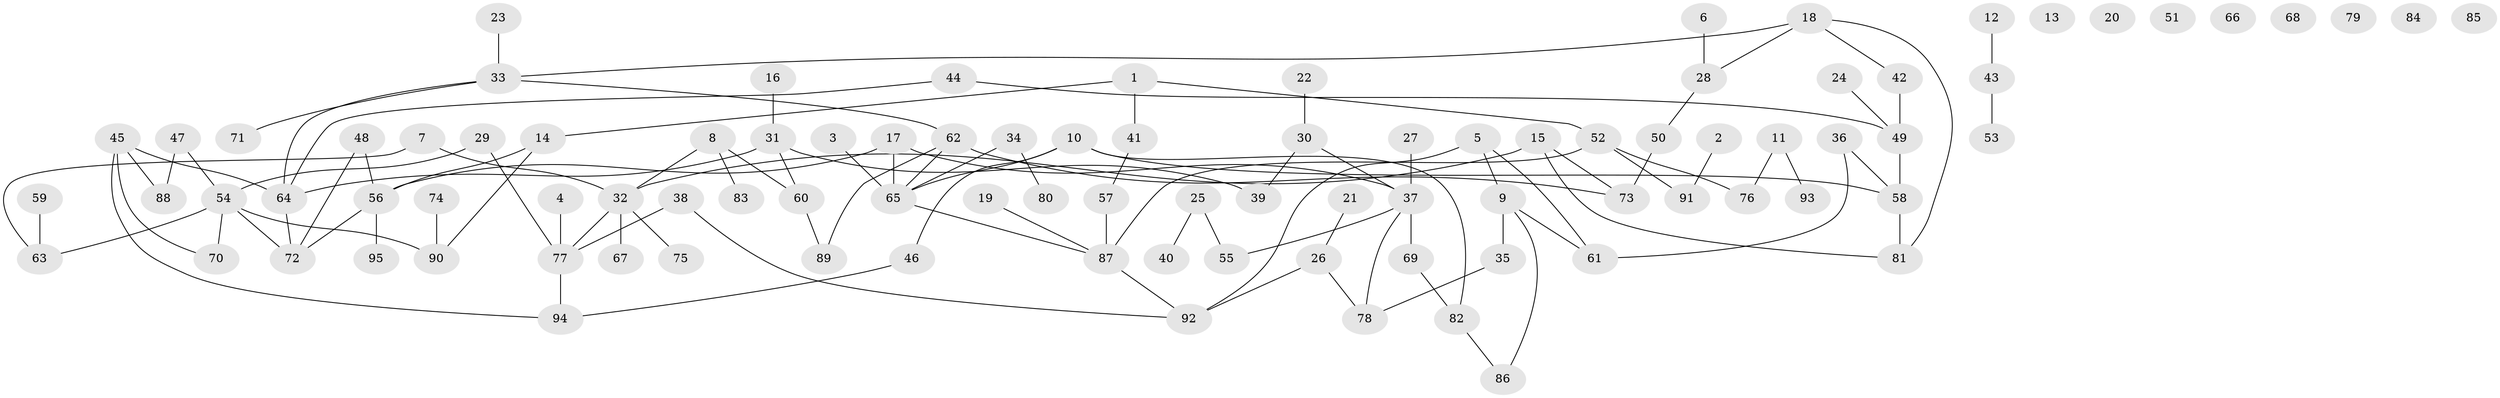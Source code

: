// coarse degree distribution, {3: 0.20689655172413793, 5: 0.20689655172413793, 4: 0.1724137931034483, 2: 0.2413793103448276, 1: 0.13793103448275862, 6: 0.034482758620689655}
// Generated by graph-tools (version 1.1) at 2025/48/03/04/25 22:48:18]
// undirected, 95 vertices, 111 edges
graph export_dot {
  node [color=gray90,style=filled];
  1;
  2;
  3;
  4;
  5;
  6;
  7;
  8;
  9;
  10;
  11;
  12;
  13;
  14;
  15;
  16;
  17;
  18;
  19;
  20;
  21;
  22;
  23;
  24;
  25;
  26;
  27;
  28;
  29;
  30;
  31;
  32;
  33;
  34;
  35;
  36;
  37;
  38;
  39;
  40;
  41;
  42;
  43;
  44;
  45;
  46;
  47;
  48;
  49;
  50;
  51;
  52;
  53;
  54;
  55;
  56;
  57;
  58;
  59;
  60;
  61;
  62;
  63;
  64;
  65;
  66;
  67;
  68;
  69;
  70;
  71;
  72;
  73;
  74;
  75;
  76;
  77;
  78;
  79;
  80;
  81;
  82;
  83;
  84;
  85;
  86;
  87;
  88;
  89;
  90;
  91;
  92;
  93;
  94;
  95;
  1 -- 14;
  1 -- 41;
  1 -- 52;
  2 -- 91;
  3 -- 65;
  4 -- 77;
  5 -- 9;
  5 -- 61;
  5 -- 92;
  6 -- 28;
  7 -- 32;
  7 -- 63;
  8 -- 32;
  8 -- 60;
  8 -- 83;
  9 -- 35;
  9 -- 61;
  9 -- 86;
  10 -- 46;
  10 -- 58;
  10 -- 65;
  10 -- 82;
  11 -- 76;
  11 -- 93;
  12 -- 43;
  14 -- 56;
  14 -- 90;
  15 -- 32;
  15 -- 73;
  15 -- 81;
  16 -- 31;
  17 -- 37;
  17 -- 56;
  17 -- 65;
  18 -- 28;
  18 -- 33;
  18 -- 42;
  18 -- 81;
  19 -- 87;
  21 -- 26;
  22 -- 30;
  23 -- 33;
  24 -- 49;
  25 -- 40;
  25 -- 55;
  26 -- 78;
  26 -- 92;
  27 -- 37;
  28 -- 50;
  29 -- 54;
  29 -- 77;
  30 -- 37;
  30 -- 39;
  31 -- 39;
  31 -- 60;
  31 -- 64;
  32 -- 67;
  32 -- 75;
  32 -- 77;
  33 -- 62;
  33 -- 64;
  33 -- 71;
  34 -- 65;
  34 -- 80;
  35 -- 78;
  36 -- 58;
  36 -- 61;
  37 -- 55;
  37 -- 69;
  37 -- 78;
  38 -- 77;
  38 -- 92;
  41 -- 57;
  42 -- 49;
  43 -- 53;
  44 -- 49;
  44 -- 64;
  45 -- 64;
  45 -- 70;
  45 -- 88;
  45 -- 94;
  46 -- 94;
  47 -- 54;
  47 -- 88;
  48 -- 56;
  48 -- 72;
  49 -- 58;
  50 -- 73;
  52 -- 76;
  52 -- 87;
  52 -- 91;
  54 -- 63;
  54 -- 70;
  54 -- 72;
  54 -- 90;
  56 -- 72;
  56 -- 95;
  57 -- 87;
  58 -- 81;
  59 -- 63;
  60 -- 89;
  62 -- 65;
  62 -- 73;
  62 -- 89;
  64 -- 72;
  65 -- 87;
  69 -- 82;
  74 -- 90;
  77 -- 94;
  82 -- 86;
  87 -- 92;
}
